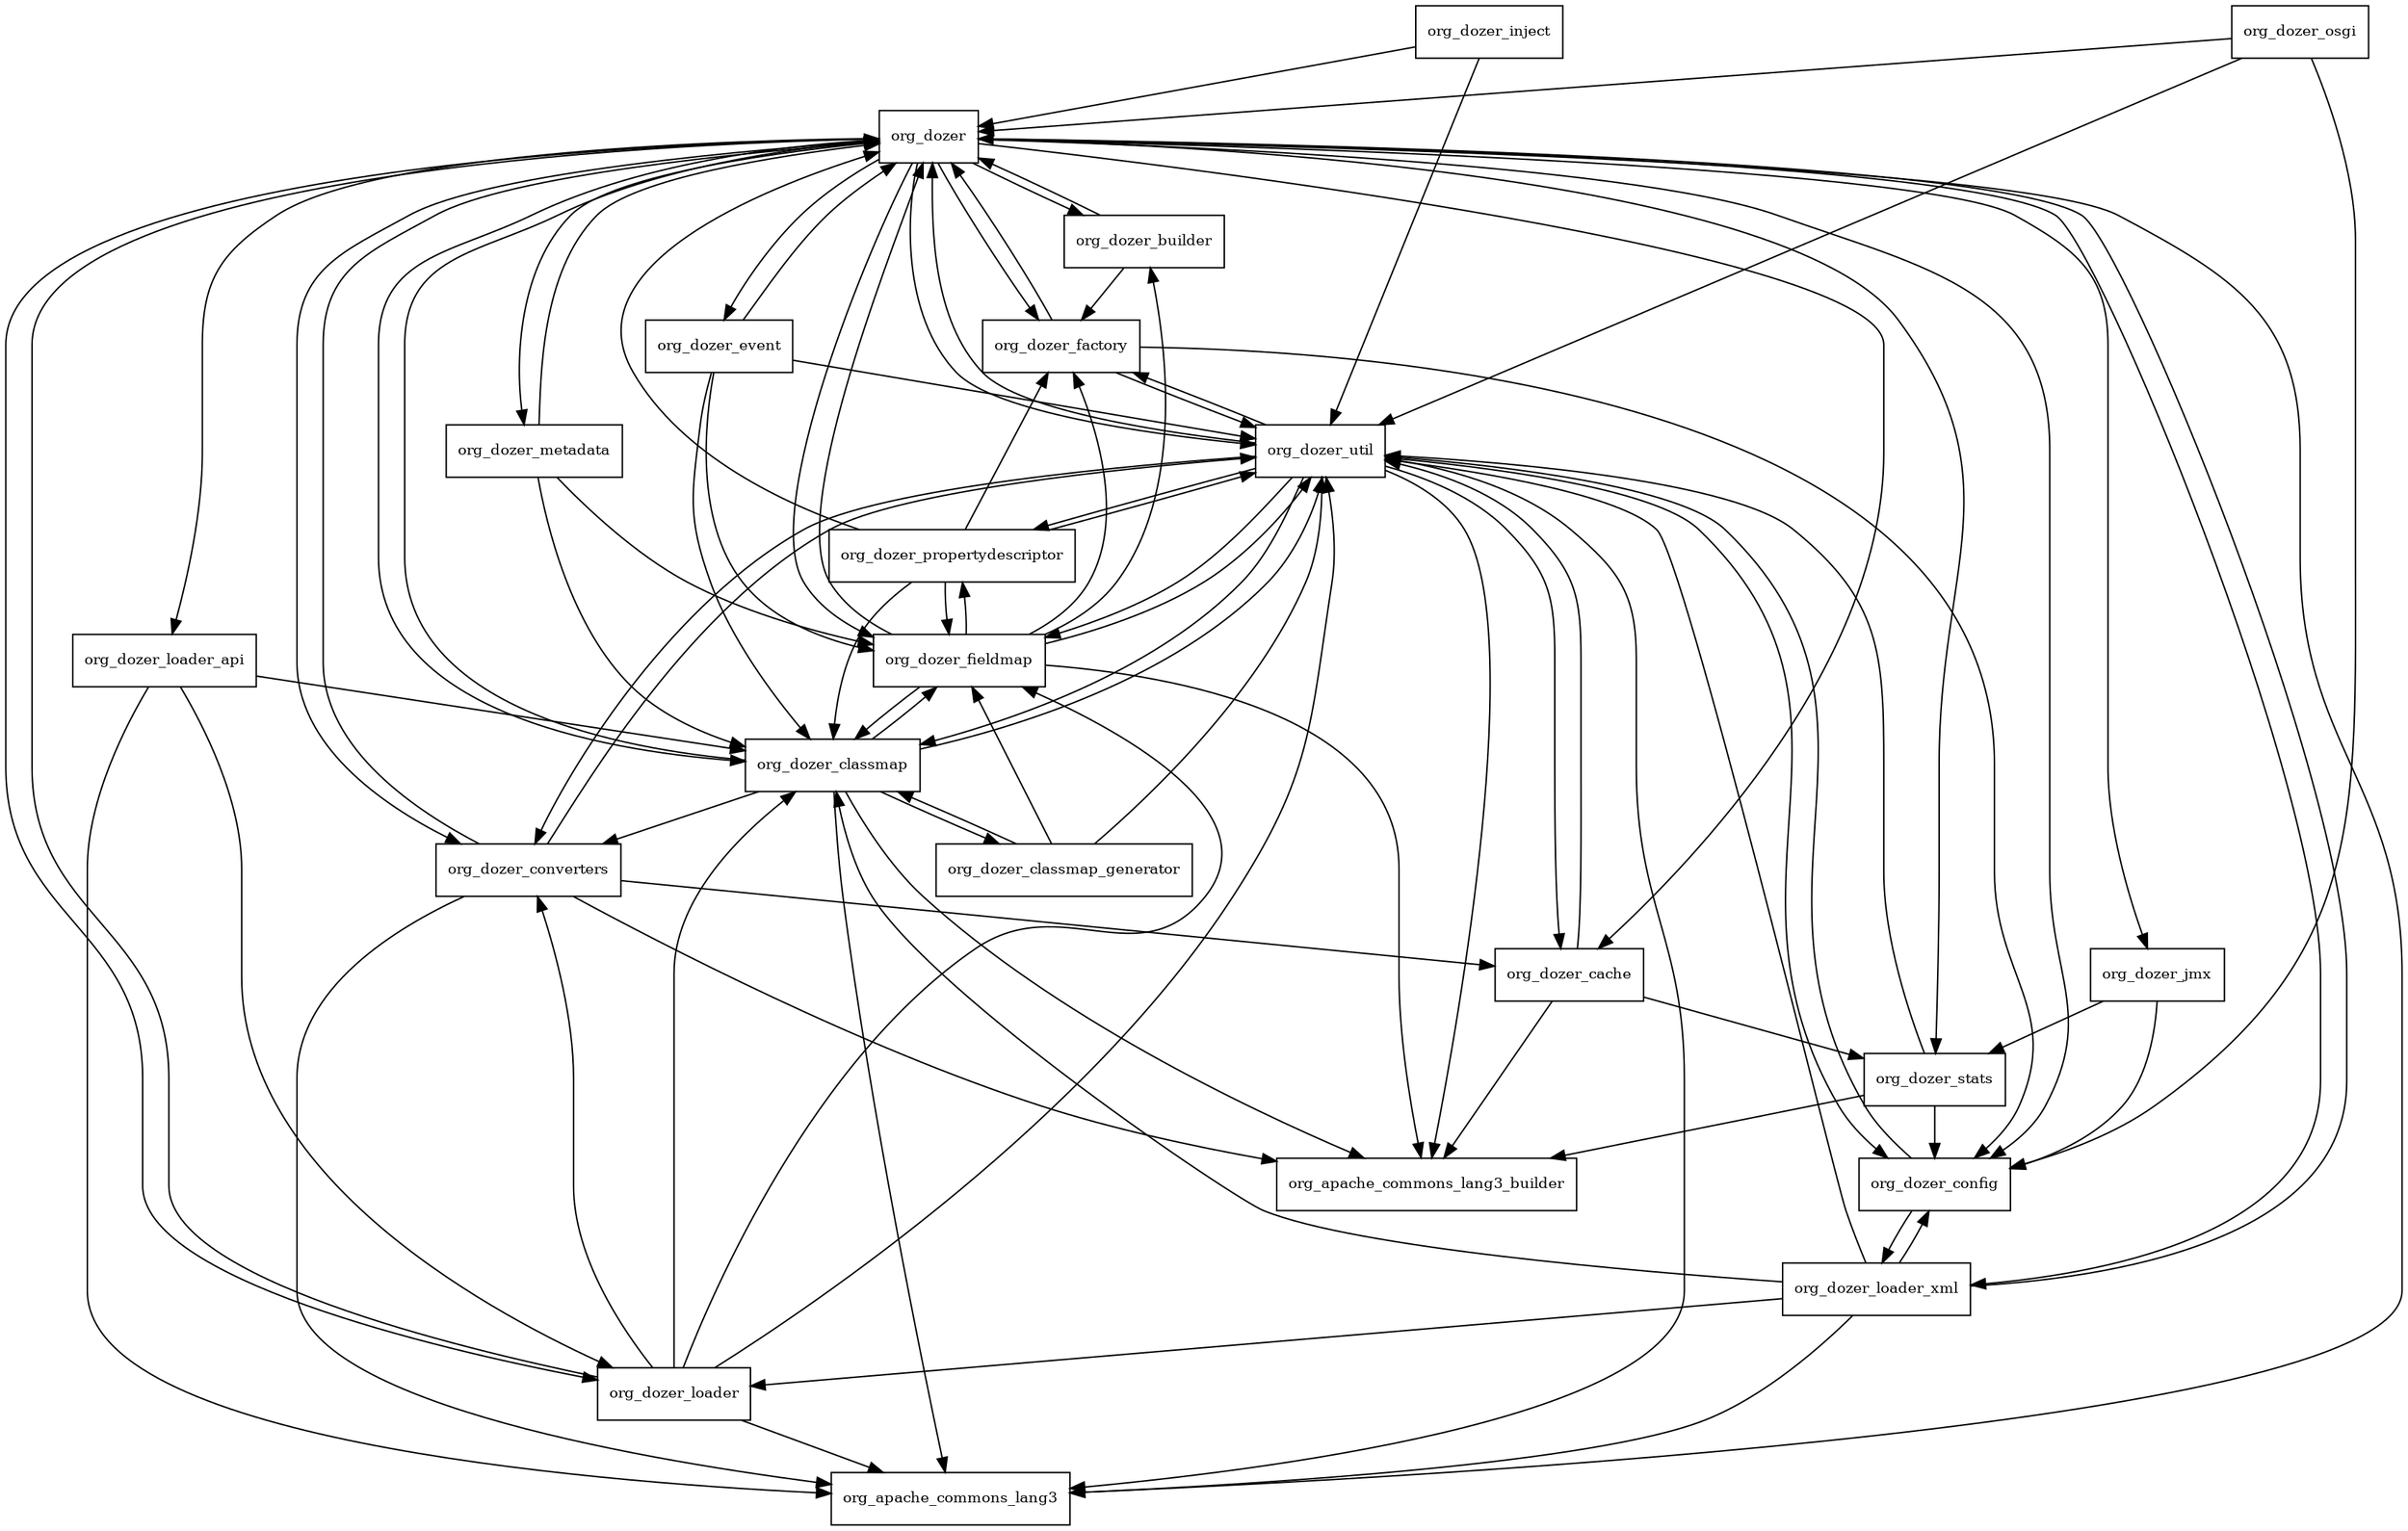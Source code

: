 digraph dozer_5_5_1_package_dependencies {
  node [shape = box, fontsize=10.0];
  org_dozer -> org_apache_commons_lang3;
  org_dozer -> org_dozer_builder;
  org_dozer -> org_dozer_cache;
  org_dozer -> org_dozer_classmap;
  org_dozer -> org_dozer_config;
  org_dozer -> org_dozer_converters;
  org_dozer -> org_dozer_event;
  org_dozer -> org_dozer_factory;
  org_dozer -> org_dozer_fieldmap;
  org_dozer -> org_dozer_jmx;
  org_dozer -> org_dozer_loader;
  org_dozer -> org_dozer_loader_api;
  org_dozer -> org_dozer_loader_xml;
  org_dozer -> org_dozer_metadata;
  org_dozer -> org_dozer_stats;
  org_dozer -> org_dozer_util;
  org_dozer_builder -> org_dozer;
  org_dozer_builder -> org_dozer_factory;
  org_dozer_cache -> org_apache_commons_lang3_builder;
  org_dozer_cache -> org_dozer_stats;
  org_dozer_cache -> org_dozer_util;
  org_dozer_classmap -> org_apache_commons_lang3;
  org_dozer_classmap -> org_apache_commons_lang3_builder;
  org_dozer_classmap -> org_dozer;
  org_dozer_classmap -> org_dozer_classmap_generator;
  org_dozer_classmap -> org_dozer_converters;
  org_dozer_classmap -> org_dozer_fieldmap;
  org_dozer_classmap -> org_dozer_util;
  org_dozer_classmap_generator -> org_dozer_classmap;
  org_dozer_classmap_generator -> org_dozer_fieldmap;
  org_dozer_classmap_generator -> org_dozer_util;
  org_dozer_config -> org_dozer_loader_xml;
  org_dozer_config -> org_dozer_util;
  org_dozer_converters -> org_apache_commons_lang3;
  org_dozer_converters -> org_apache_commons_lang3_builder;
  org_dozer_converters -> org_dozer;
  org_dozer_converters -> org_dozer_cache;
  org_dozer_converters -> org_dozer_util;
  org_dozer_event -> org_dozer;
  org_dozer_event -> org_dozer_classmap;
  org_dozer_event -> org_dozer_fieldmap;
  org_dozer_event -> org_dozer_util;
  org_dozer_factory -> org_dozer;
  org_dozer_factory -> org_dozer_config;
  org_dozer_factory -> org_dozer_util;
  org_dozer_fieldmap -> org_apache_commons_lang3_builder;
  org_dozer_fieldmap -> org_dozer;
  org_dozer_fieldmap -> org_dozer_builder;
  org_dozer_fieldmap -> org_dozer_classmap;
  org_dozer_fieldmap -> org_dozer_factory;
  org_dozer_fieldmap -> org_dozer_propertydescriptor;
  org_dozer_fieldmap -> org_dozer_util;
  org_dozer_inject -> org_dozer;
  org_dozer_inject -> org_dozer_util;
  org_dozer_jmx -> org_dozer_config;
  org_dozer_jmx -> org_dozer_stats;
  org_dozer_loader -> org_apache_commons_lang3;
  org_dozer_loader -> org_dozer;
  org_dozer_loader -> org_dozer_classmap;
  org_dozer_loader -> org_dozer_converters;
  org_dozer_loader -> org_dozer_fieldmap;
  org_dozer_loader -> org_dozer_util;
  org_dozer_loader_api -> org_apache_commons_lang3;
  org_dozer_loader_api -> org_dozer_classmap;
  org_dozer_loader_api -> org_dozer_loader;
  org_dozer_loader_xml -> org_apache_commons_lang3;
  org_dozer_loader_xml -> org_dozer;
  org_dozer_loader_xml -> org_dozer_classmap;
  org_dozer_loader_xml -> org_dozer_config;
  org_dozer_loader_xml -> org_dozer_loader;
  org_dozer_loader_xml -> org_dozer_util;
  org_dozer_metadata -> org_dozer;
  org_dozer_metadata -> org_dozer_classmap;
  org_dozer_metadata -> org_dozer_fieldmap;
  org_dozer_osgi -> org_dozer;
  org_dozer_osgi -> org_dozer_config;
  org_dozer_osgi -> org_dozer_util;
  org_dozer_propertydescriptor -> org_dozer;
  org_dozer_propertydescriptor -> org_dozer_classmap;
  org_dozer_propertydescriptor -> org_dozer_factory;
  org_dozer_propertydescriptor -> org_dozer_fieldmap;
  org_dozer_propertydescriptor -> org_dozer_util;
  org_dozer_stats -> org_apache_commons_lang3_builder;
  org_dozer_stats -> org_dozer_config;
  org_dozer_stats -> org_dozer_util;
  org_dozer_util -> org_apache_commons_lang3;
  org_dozer_util -> org_apache_commons_lang3_builder;
  org_dozer_util -> org_dozer;
  org_dozer_util -> org_dozer_cache;
  org_dozer_util -> org_dozer_classmap;
  org_dozer_util -> org_dozer_config;
  org_dozer_util -> org_dozer_converters;
  org_dozer_util -> org_dozer_factory;
  org_dozer_util -> org_dozer_fieldmap;
  org_dozer_util -> org_dozer_propertydescriptor;
}
